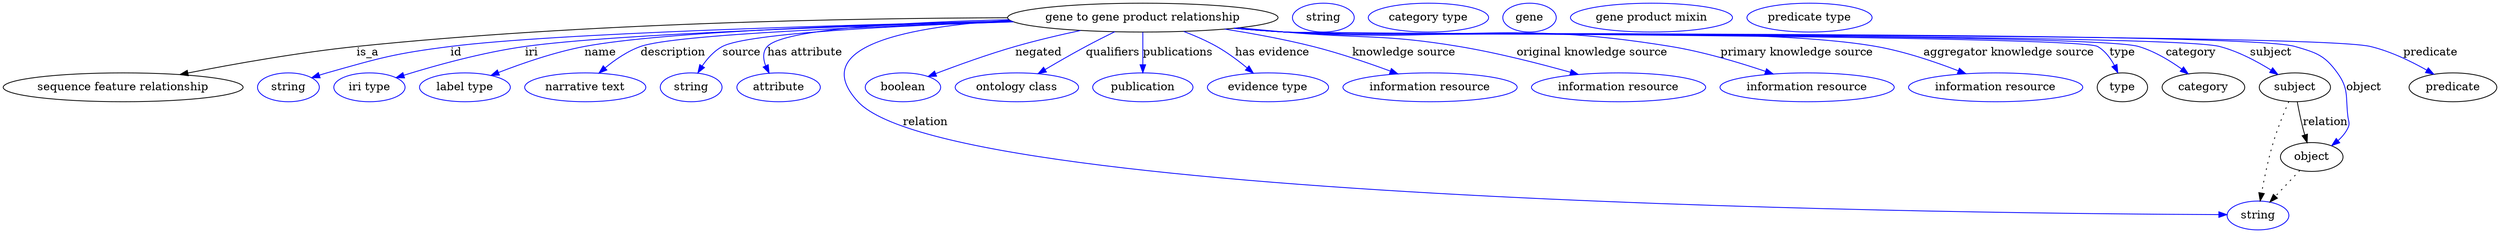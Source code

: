 digraph {
	graph [bb="0,0,3106.1,283"];
	node [label="\N"];
	"gene to gene product relationship"	[height=0.5,
		label="gene to gene product relationship",
		pos="1418.5,265",
		width=4.676];
	"sequence feature relationship"	[height=0.5,
		pos="149.49,178",
		width=4.1524];
	"gene to gene product relationship" -> "sequence feature relationship"	[label=is_a,
		lp="454.49,221.5",
		pos="e,220.28,193.91 1250.1,264.83 1054.9,264.21 723.56,258.25 440.49,229 368.91,221.6 288.33,207.28 230.14,195.86"];
	id	[color=blue,
		height=0.5,
		label=string,
		pos="355.49,178",
		width=1.0652];
	"gene to gene product relationship" -> id	[color=blue,
		label=id,
		lp="564.49,221.5",
		pos="e,384.48,189.95 1254.8,260.67 1043.5,255.8 687.63,245.47 557.49,229 488.04,220.21 470.84,215.06 403.49,196 400.38,195.12 397.19,\
194.15 393.99,193.12",
		style=solid];
	iri	[color=blue,
		height=0.5,
		label="iri type",
		pos="456.49,178",
		width=1.2277];
	"gene to gene product relationship" -> iri	[color=blue,
		label=iri,
		lp="658.49,221.5",
		pos="e,489.66,190.04 1256.4,260.12 1066.4,254.96 763.19,244.62 650.49,229 597.67,221.68 538.54,205.2 499.6,193.15",
		style=solid];
	name	[color=blue,
		height=0.5,
		label="label type",
		pos="575.49,178",
		width=1.5707];
	"gene to gene product relationship" -> name	[color=blue,
		label=name,
		lp="744.49,221.5",
		pos="e,607.94,192.77 1254.4,260.88 1081.9,256.69 822.2,247.5 724.49,229 687.39,221.98 646.87,207.94 617.46,196.52",
		style=solid];
	description	[color=blue,
		height=0.5,
		label="narrative text",
		pos="725.49,178",
		width=2.0943];
	"gene to gene product relationship" -> description	[color=blue,
		label=description,
		lp="834.99,221.5",
		pos="e,742.57,195.73 1257.5,259.67 1087.1,254.34 836.95,244.09 794.49,229 778.4,223.28 762.8,212.56 750.52,202.51",
		style=solid];
	source	[color=blue,
		height=0.5,
		label=string,
		pos="857.49,178",
		width=1.0652];
	"gene to gene product relationship" -> source	[color=blue,
		label=source,
		lp="919.49,221.5",
		pos="e,865.54,196.04 1256.7,259.89 1115,255.19 926.81,245.86 895.49,229 885.3,223.52 877.03,213.99 870.84,204.71",
		style=solid];
	"has attribute"	[color=blue,
		height=0.5,
		label=attribute,
		pos="965.49,178",
		width=1.4443];
	"gene to gene product relationship" -> "has attribute"	[color=blue,
		label="has attribute",
		lp="998.49,221.5",
		pos="e,953.65,195.74 1251.8,262.38 1126.1,259.37 972.03,251.15 951.49,229 945.43,222.47 946.13,213.53 949.28,205.02",
		style=solid];
	relation	[color=blue,
		height=0.5,
		label=string,
		pos="2808.5,18",
		width=1.0652];
	"gene to gene product relationship" -> relation	[color=blue,
		label=relation,
		lp="1148.5,134.5",
		pos="e,2770.1,19.065 1253.2,261.6 1132.1,254.19 999.34,230.63 1064.5,160 1182.6,31.928 2489.8,20.165 2759.9,19.103",
		style=solid];
	negated	[color=blue,
		height=0.5,
		label=boolean,
		pos="1120.5,178",
		width=1.2999];
	"gene to gene product relationship" -> negated	[color=blue,
		label=negated,
		lp="1288.5,221.5",
		pos="e,1151.6,191.48 1340.8,248.98 1314.7,243.4 1285.7,236.56 1259.5,229 1225.9,219.31 1188.7,205.77 1161.2,195.22",
		style=solid];
	qualifiers	[color=blue,
		height=0.5,
		label="ontology class",
		pos="1261.5,178",
		width=2.1304];
	"gene to gene product relationship" -> qualifiers	[color=blue,
		label=qualifiers,
		lp="1381,221.5",
		pos="e,1287.9,195.02 1383.6,247.38 1372,241.72 1359.1,235.24 1347.5,229 1330.6,219.92 1312.1,209.3 1296.7,200.19",
		style=solid];
	publications	[color=blue,
		height=0.5,
		label=publication,
		pos="1418.5,178",
		width=1.7332];
	"gene to gene product relationship" -> publications	[color=blue,
		label=publications,
		lp="1462.5,221.5",
		pos="e,1418.5,196.18 1418.5,246.8 1418.5,235.16 1418.5,219.55 1418.5,206.24",
		style=solid];
	"has evidence"	[color=blue,
		height=0.5,
		label="evidence type",
		pos="1574.5,178",
		width=2.0943];
	"gene to gene product relationship" -> "has evidence"	[color=blue,
		label="has evidence",
		lp="1580,221.5",
		pos="e,1556.2,195.69 1469.4,247.74 1483.1,242.54 1497.7,236.22 1510.5,229 1523.8,221.48 1537.4,211.34 1548.5,202.15",
		style=solid];
	"knowledge source"	[color=blue,
		height=0.5,
		label="information resource",
		pos="1776.5,178",
		width=3.015];
	"gene to gene product relationship" -> "knowledge source"	[color=blue,
		label="knowledge source",
		lp="1744,221.5",
		pos="e,1736.4,194.73 1520.6,250.67 1555.7,245.15 1595,237.93 1630.5,229 1663.1,220.77 1698.9,208.57 1726.9,198.28",
		style=solid];
	"original knowledge source"	[color=blue,
		height=0.5,
		label="information resource",
		pos="2011.5,178",
		width=3.015];
	"gene to gene product relationship" -> "original knowledge source"	[color=blue,
		label="original knowledge source",
		lp="1978.5,221.5",
		pos="e,1961.3,194.04 1538.6,252.33 1558,250.5 1577.8,248.67 1596.5,247 1692.4,238.42 1717.5,244.79 1812.5,229 1859.8,221.14 1912.4,207.73 \
1951.6,196.77",
		style=solid];
	"primary knowledge source"	[color=blue,
		height=0.5,
		label="information resource",
		pos="2246.5,178",
		width=3.015];
	"gene to gene product relationship" -> "primary knowledge source"	[color=blue,
		label="primary knowledge source",
		lp="2233.5,221.5",
		pos="e,2204.2,194.63 1534.7,251.92 1555.3,250.07 1576.5,248.33 1596.5,247 1809.5,232.85 1865.8,263.38 2076.5,229 2117,222.39 2161.4,209.1 \
2194.7,197.89",
		style=solid];
	"aggregator knowledge source"	[color=blue,
		height=0.5,
		label="information resource",
		pos="2481.5,178",
		width=3.015];
	"gene to gene product relationship" -> "aggregator knowledge source"	[color=blue,
		label="aggregator knowledge source",
		lp="2498,221.5",
		pos="e,2444.3,194.94 1533.3,251.83 1554.3,249.95 1576,248.23 1596.5,247 1759.8,237.22 2171.4,257.34 2332.5,229 2367.7,222.8 2406,209.83 \
2434.9,198.65",
		style=solid];
	type	[height=0.5,
		pos="2639.5,178",
		width=0.86659];
	"gene to gene product relationship" -> type	[color=blue,
		label=type,
		lp="2639.5,221.5",
		pos="e,2633.8,196.14 1532.8,251.76 1554,249.87 1575.9,248.17 1596.5,247 1624.6,245.41 2584,242.89 2608.5,229 2617.7,223.76 2624.6,214.53 \
2629.4,205.42",
		style=solid];
	category	[height=0.5,
		pos="2740.5,178",
		width=1.4263];
	"gene to gene product relationship" -> category	[color=blue,
		label=category,
		lp="2725,221.5",
		pos="e,2721.6,194.76 1532.8,251.75 1554,249.86 1575.9,248.16 1596.5,247 1655.5,243.69 2602.8,245.61 2659.5,229 2679,223.29 2698.4,211.54 \
2713.4,200.87",
		style=solid];
	subject	[height=0.5,
		pos="2854.5,178",
		width=1.2277];
	"gene to gene product relationship" -> subject	[color=blue,
		label=subject,
		lp="2824.5,221.5",
		pos="e,2833.3,194.06 1532.8,251.72 1554,249.84 1575.9,248.14 1596.5,247 1661.1,243.42 2697.9,245.14 2760.5,229 2783.4,223.11 2806.8,210.65 \
2824.6,199.64",
		style=solid];
	object	[height=0.5,
		pos="2875.5,91",
		width=1.0832];
	"gene to gene product relationship" -> object	[color=blue,
		label=object,
		lp="2940.5,178",
		pos="e,2900.4,105.25 1532.8,251.7 1554,249.82 1575.9,248.13 1596.5,247 1666.3,243.17 2787.4,248.69 2854.5,229 2881.1,221.18 2891.2,218.5 \
2907.5,196 2921.9,175.98 2917.6,166.51 2920.5,142 2921.3,135.38 2923.4,132.99 2920.5,127 2917.6,121.17 2913.3,116.02 2908.4,111.6",
		style=solid];
	predicate	[height=0.5,
		pos="3051.5,178",
		width=1.5165];
	"gene to gene product relationship" -> predicate	[color=blue,
		label=predicate,
		lp="3023.5,221.5",
		pos="e,3027.7,194.32 1532.3,251.73 1553.6,249.83 1575.7,248.13 1596.5,247 1671.5,242.93 2875.4,246.32 2948.5,229 2973.4,223.11 2999.2,\
210.51 3018.8,199.44",
		style=solid];
	association_type	[color=blue,
		height=0.5,
		label=string,
		pos="1643.5,265",
		width=1.0652];
	association_category	[color=blue,
		height=0.5,
		label="category type",
		pos="1774.5,265",
		width=2.0762];
	subject -> relation	[pos="e,2811.2,36.136 2846.9,160.24 2841,146.64 2832.9,126.88 2827.5,109 2821.2,88.265 2816.3,64.241 2813,46.231",
		style=dotted];
	subject -> object	[label=relation,
		lp="2892.5,134.5",
		pos="e,2869.7,108.98 2857.5,159.77 2859.3,150.09 2861.7,137.8 2864.5,127 2865.2,124.32 2865.9,121.53 2866.8,118.76"];
	"gene to gene product relationship_subject"	[color=blue,
		height=0.5,
		label=gene,
		pos="1900.5,265",
		width=0.92075];
	object -> relation	[pos="e,2823.3,34.713 2860.6,74.243 2851.7,64.775 2840.2,52.56 2830.2,42.024",
		style=dotted];
	"gene to gene product relationship_object"	[color=blue,
		height=0.5,
		label="gene product mixin",
		pos="2052.5,265",
		width=2.7984];
	"gene to gene product relationship_predicate"	[color=blue,
		height=0.5,
		label="predicate type",
		pos="2249.5,265",
		width=2.1665];
}
